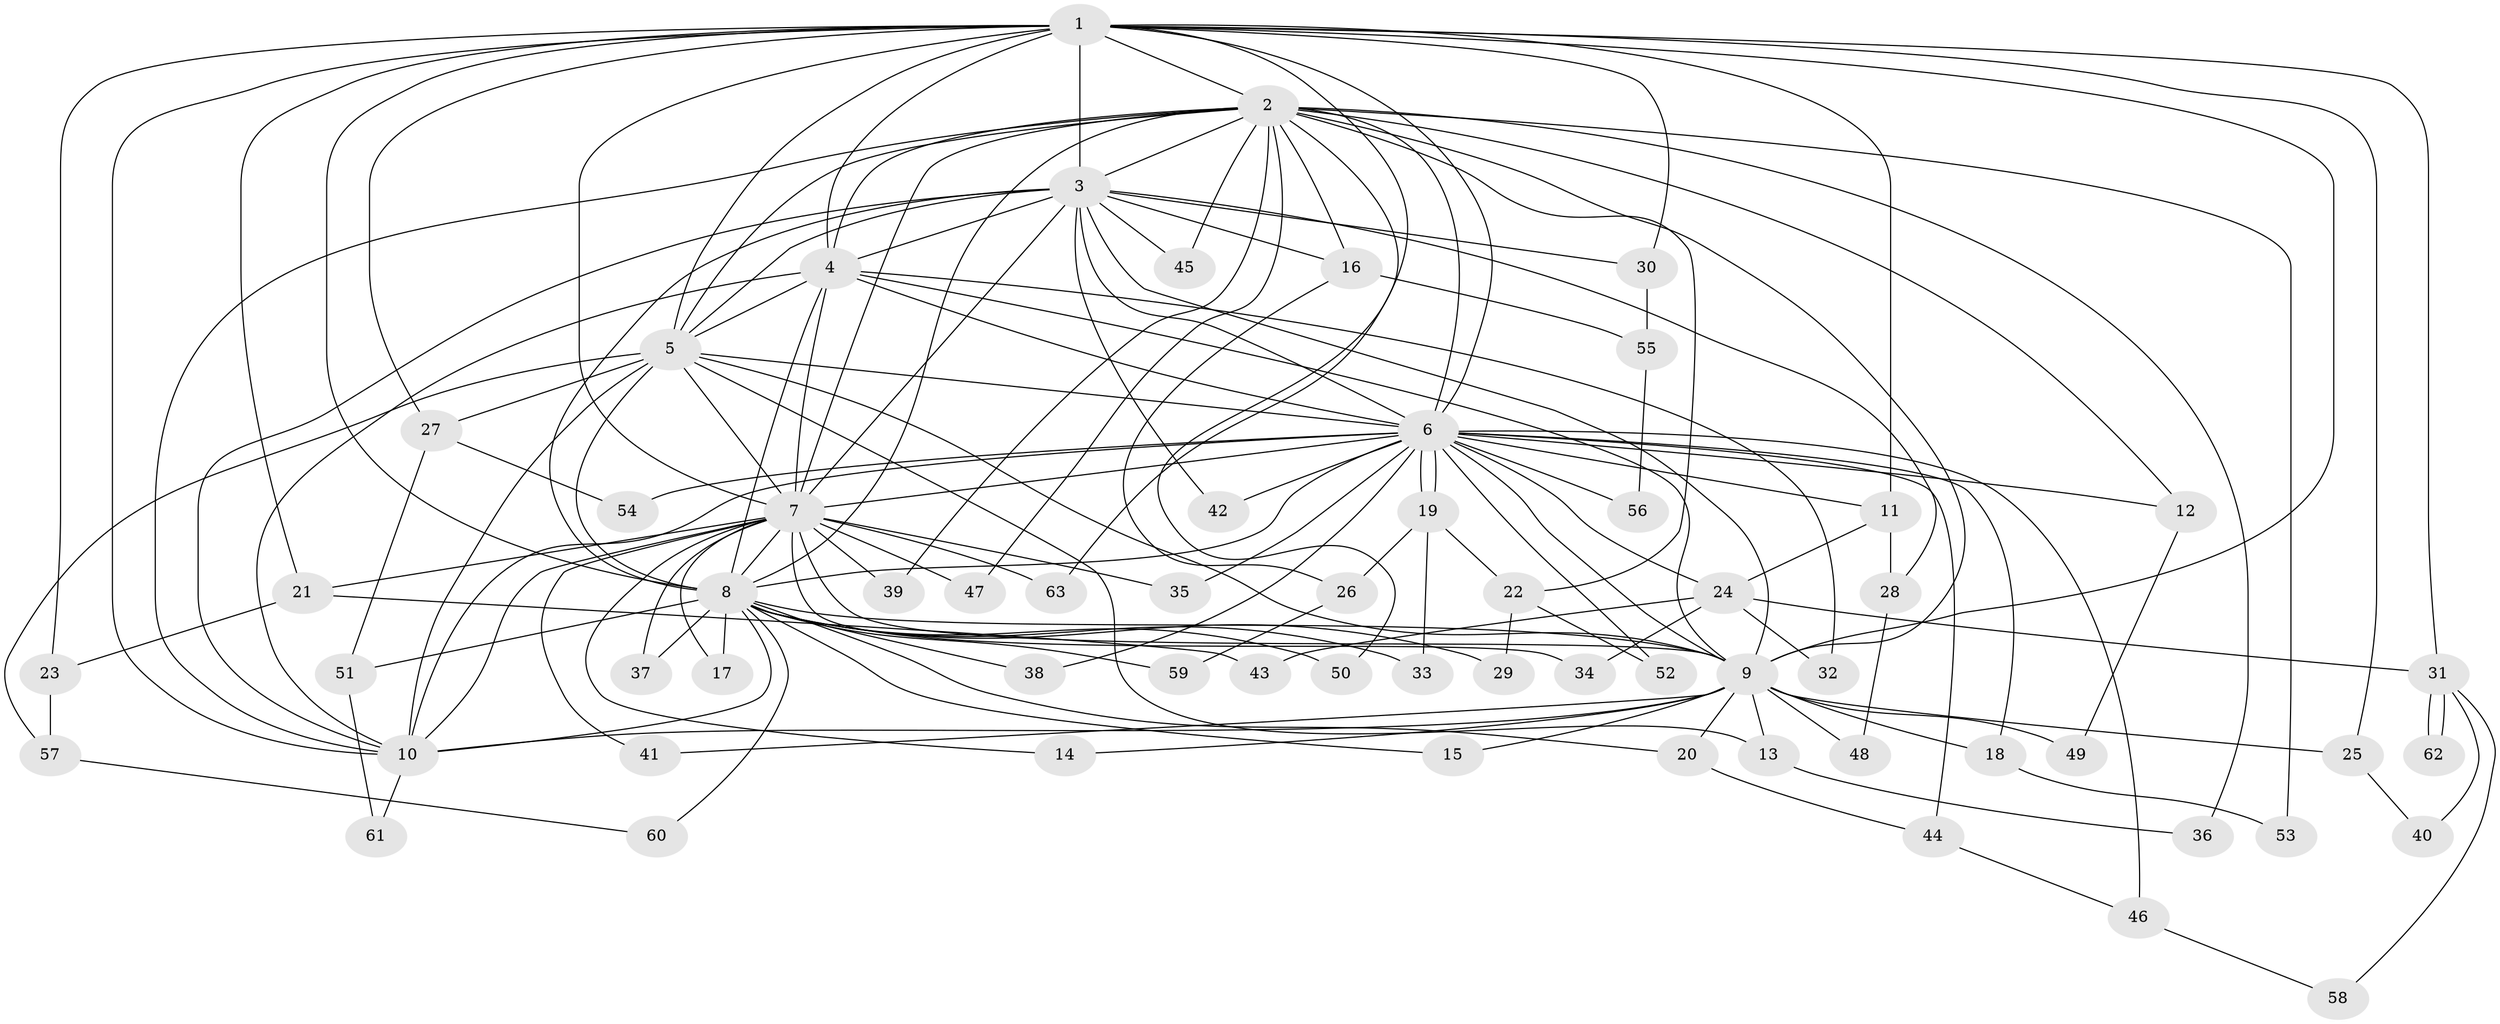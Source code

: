 // coarse degree distribution, {4: 0.23076923076923078, 5: 0.07692307692307693, 8: 0.038461538461538464, 2: 0.11538461538461539, 12: 0.11538461538461539, 3: 0.3076923076923077, 16: 0.038461538461538464, 1: 0.038461538461538464, 13: 0.038461538461538464}
// Generated by graph-tools (version 1.1) at 2025/36/03/04/25 23:36:37]
// undirected, 63 vertices, 151 edges
graph export_dot {
  node [color=gray90,style=filled];
  1;
  2;
  3;
  4;
  5;
  6;
  7;
  8;
  9;
  10;
  11;
  12;
  13;
  14;
  15;
  16;
  17;
  18;
  19;
  20;
  21;
  22;
  23;
  24;
  25;
  26;
  27;
  28;
  29;
  30;
  31;
  32;
  33;
  34;
  35;
  36;
  37;
  38;
  39;
  40;
  41;
  42;
  43;
  44;
  45;
  46;
  47;
  48;
  49;
  50;
  51;
  52;
  53;
  54;
  55;
  56;
  57;
  58;
  59;
  60;
  61;
  62;
  63;
  1 -- 2;
  1 -- 3;
  1 -- 4;
  1 -- 5;
  1 -- 6;
  1 -- 7;
  1 -- 8;
  1 -- 9;
  1 -- 10;
  1 -- 11;
  1 -- 21;
  1 -- 23;
  1 -- 25;
  1 -- 27;
  1 -- 30;
  1 -- 31;
  1 -- 63;
  2 -- 3;
  2 -- 4;
  2 -- 5;
  2 -- 6;
  2 -- 7;
  2 -- 8;
  2 -- 9;
  2 -- 10;
  2 -- 12;
  2 -- 16;
  2 -- 22;
  2 -- 36;
  2 -- 39;
  2 -- 45;
  2 -- 47;
  2 -- 50;
  2 -- 53;
  3 -- 4;
  3 -- 5;
  3 -- 6;
  3 -- 7;
  3 -- 8;
  3 -- 9;
  3 -- 10;
  3 -- 16;
  3 -- 28;
  3 -- 30;
  3 -- 42;
  3 -- 45;
  4 -- 5;
  4 -- 6;
  4 -- 7;
  4 -- 8;
  4 -- 9;
  4 -- 10;
  4 -- 32;
  5 -- 6;
  5 -- 7;
  5 -- 8;
  5 -- 9;
  5 -- 10;
  5 -- 13;
  5 -- 27;
  5 -- 57;
  6 -- 7;
  6 -- 8;
  6 -- 9;
  6 -- 10;
  6 -- 11;
  6 -- 12;
  6 -- 18;
  6 -- 19;
  6 -- 19;
  6 -- 24;
  6 -- 35;
  6 -- 38;
  6 -- 42;
  6 -- 44;
  6 -- 46;
  6 -- 52;
  6 -- 54;
  6 -- 56;
  7 -- 8;
  7 -- 9;
  7 -- 10;
  7 -- 14;
  7 -- 17;
  7 -- 21;
  7 -- 34;
  7 -- 35;
  7 -- 37;
  7 -- 39;
  7 -- 41;
  7 -- 47;
  7 -- 63;
  8 -- 9;
  8 -- 10;
  8 -- 15;
  8 -- 17;
  8 -- 20;
  8 -- 29;
  8 -- 33;
  8 -- 37;
  8 -- 38;
  8 -- 50;
  8 -- 51;
  8 -- 59;
  8 -- 60;
  9 -- 10;
  9 -- 13;
  9 -- 14;
  9 -- 15;
  9 -- 18;
  9 -- 20;
  9 -- 25;
  9 -- 41;
  9 -- 48;
  9 -- 49;
  10 -- 61;
  11 -- 24;
  11 -- 28;
  12 -- 49;
  13 -- 36;
  16 -- 26;
  16 -- 55;
  18 -- 53;
  19 -- 22;
  19 -- 26;
  19 -- 33;
  20 -- 44;
  21 -- 23;
  21 -- 43;
  22 -- 29;
  22 -- 52;
  23 -- 57;
  24 -- 31;
  24 -- 32;
  24 -- 34;
  24 -- 43;
  25 -- 40;
  26 -- 59;
  27 -- 51;
  27 -- 54;
  28 -- 48;
  30 -- 55;
  31 -- 40;
  31 -- 58;
  31 -- 62;
  31 -- 62;
  44 -- 46;
  46 -- 58;
  51 -- 61;
  55 -- 56;
  57 -- 60;
}
